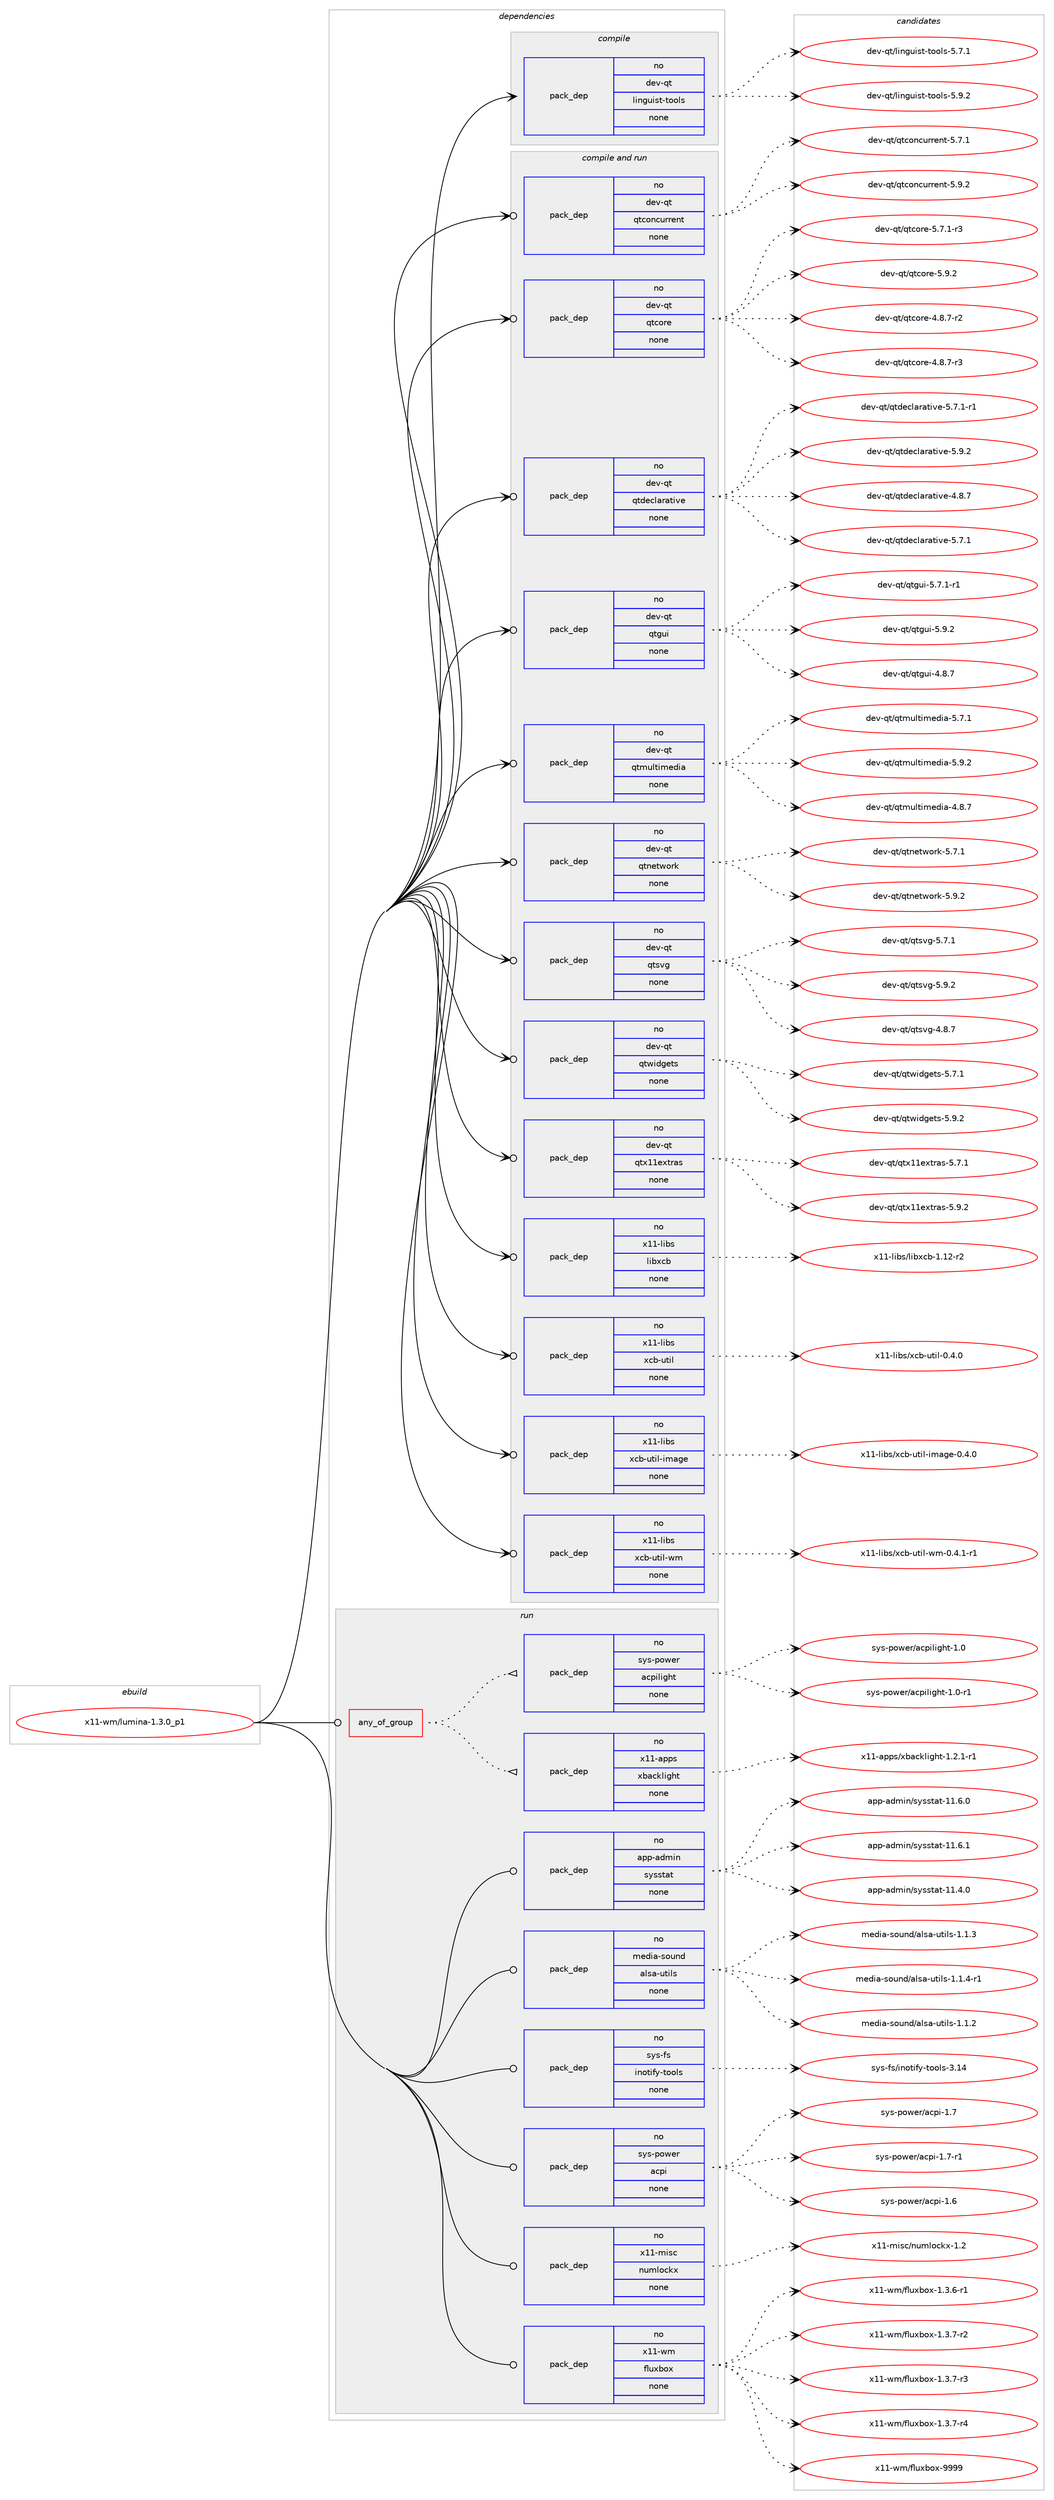 digraph prolog {

# *************
# Graph options
# *************

newrank=true;
concentrate=true;
compound=true;
graph [rankdir=LR,fontname=Helvetica,fontsize=10,ranksep=1.5];#, ranksep=2.5, nodesep=0.2];
edge  [arrowhead=vee];
node  [fontname=Helvetica,fontsize=10];

# **********
# The ebuild
# **********

subgraph cluster_leftcol {
color=gray;
rank=same;
label=<<i>ebuild</i>>;
id [label="x11-wm/lumina-1.3.0_p1", color=red, width=4, href="../x11-wm/lumina-1.3.0_p1.svg"];
}

# ****************
# The dependencies
# ****************

subgraph cluster_midcol {
color=gray;
label=<<i>dependencies</i>>;
subgraph cluster_compile {
fillcolor="#eeeeee";
style=filled;
label=<<i>compile</i>>;
subgraph pack398077 {
dependency532366 [label=<<TABLE BORDER="0" CELLBORDER="1" CELLSPACING="0" CELLPADDING="4" WIDTH="220"><TR><TD ROWSPAN="6" CELLPADDING="30">pack_dep</TD></TR><TR><TD WIDTH="110">no</TD></TR><TR><TD>dev-qt</TD></TR><TR><TD>linguist-tools</TD></TR><TR><TD>none</TD></TR><TR><TD></TD></TR></TABLE>>, shape=none, color=blue];
}
id:e -> dependency532366:w [weight=20,style="solid",arrowhead="vee"];
}
subgraph cluster_compileandrun {
fillcolor="#eeeeee";
style=filled;
label=<<i>compile and run</i>>;
subgraph pack398078 {
dependency532367 [label=<<TABLE BORDER="0" CELLBORDER="1" CELLSPACING="0" CELLPADDING="4" WIDTH="220"><TR><TD ROWSPAN="6" CELLPADDING="30">pack_dep</TD></TR><TR><TD WIDTH="110">no</TD></TR><TR><TD>dev-qt</TD></TR><TR><TD>qtconcurrent</TD></TR><TR><TD>none</TD></TR><TR><TD></TD></TR></TABLE>>, shape=none, color=blue];
}
id:e -> dependency532367:w [weight=20,style="solid",arrowhead="odotvee"];
subgraph pack398079 {
dependency532368 [label=<<TABLE BORDER="0" CELLBORDER="1" CELLSPACING="0" CELLPADDING="4" WIDTH="220"><TR><TD ROWSPAN="6" CELLPADDING="30">pack_dep</TD></TR><TR><TD WIDTH="110">no</TD></TR><TR><TD>dev-qt</TD></TR><TR><TD>qtcore</TD></TR><TR><TD>none</TD></TR><TR><TD></TD></TR></TABLE>>, shape=none, color=blue];
}
id:e -> dependency532368:w [weight=20,style="solid",arrowhead="odotvee"];
subgraph pack398080 {
dependency532369 [label=<<TABLE BORDER="0" CELLBORDER="1" CELLSPACING="0" CELLPADDING="4" WIDTH="220"><TR><TD ROWSPAN="6" CELLPADDING="30">pack_dep</TD></TR><TR><TD WIDTH="110">no</TD></TR><TR><TD>dev-qt</TD></TR><TR><TD>qtdeclarative</TD></TR><TR><TD>none</TD></TR><TR><TD></TD></TR></TABLE>>, shape=none, color=blue];
}
id:e -> dependency532369:w [weight=20,style="solid",arrowhead="odotvee"];
subgraph pack398081 {
dependency532370 [label=<<TABLE BORDER="0" CELLBORDER="1" CELLSPACING="0" CELLPADDING="4" WIDTH="220"><TR><TD ROWSPAN="6" CELLPADDING="30">pack_dep</TD></TR><TR><TD WIDTH="110">no</TD></TR><TR><TD>dev-qt</TD></TR><TR><TD>qtgui</TD></TR><TR><TD>none</TD></TR><TR><TD></TD></TR></TABLE>>, shape=none, color=blue];
}
id:e -> dependency532370:w [weight=20,style="solid",arrowhead="odotvee"];
subgraph pack398082 {
dependency532371 [label=<<TABLE BORDER="0" CELLBORDER="1" CELLSPACING="0" CELLPADDING="4" WIDTH="220"><TR><TD ROWSPAN="6" CELLPADDING="30">pack_dep</TD></TR><TR><TD WIDTH="110">no</TD></TR><TR><TD>dev-qt</TD></TR><TR><TD>qtmultimedia</TD></TR><TR><TD>none</TD></TR><TR><TD></TD></TR></TABLE>>, shape=none, color=blue];
}
id:e -> dependency532371:w [weight=20,style="solid",arrowhead="odotvee"];
subgraph pack398083 {
dependency532372 [label=<<TABLE BORDER="0" CELLBORDER="1" CELLSPACING="0" CELLPADDING="4" WIDTH="220"><TR><TD ROWSPAN="6" CELLPADDING="30">pack_dep</TD></TR><TR><TD WIDTH="110">no</TD></TR><TR><TD>dev-qt</TD></TR><TR><TD>qtnetwork</TD></TR><TR><TD>none</TD></TR><TR><TD></TD></TR></TABLE>>, shape=none, color=blue];
}
id:e -> dependency532372:w [weight=20,style="solid",arrowhead="odotvee"];
subgraph pack398084 {
dependency532373 [label=<<TABLE BORDER="0" CELLBORDER="1" CELLSPACING="0" CELLPADDING="4" WIDTH="220"><TR><TD ROWSPAN="6" CELLPADDING="30">pack_dep</TD></TR><TR><TD WIDTH="110">no</TD></TR><TR><TD>dev-qt</TD></TR><TR><TD>qtsvg</TD></TR><TR><TD>none</TD></TR><TR><TD></TD></TR></TABLE>>, shape=none, color=blue];
}
id:e -> dependency532373:w [weight=20,style="solid",arrowhead="odotvee"];
subgraph pack398085 {
dependency532374 [label=<<TABLE BORDER="0" CELLBORDER="1" CELLSPACING="0" CELLPADDING="4" WIDTH="220"><TR><TD ROWSPAN="6" CELLPADDING="30">pack_dep</TD></TR><TR><TD WIDTH="110">no</TD></TR><TR><TD>dev-qt</TD></TR><TR><TD>qtwidgets</TD></TR><TR><TD>none</TD></TR><TR><TD></TD></TR></TABLE>>, shape=none, color=blue];
}
id:e -> dependency532374:w [weight=20,style="solid",arrowhead="odotvee"];
subgraph pack398086 {
dependency532375 [label=<<TABLE BORDER="0" CELLBORDER="1" CELLSPACING="0" CELLPADDING="4" WIDTH="220"><TR><TD ROWSPAN="6" CELLPADDING="30">pack_dep</TD></TR><TR><TD WIDTH="110">no</TD></TR><TR><TD>dev-qt</TD></TR><TR><TD>qtx11extras</TD></TR><TR><TD>none</TD></TR><TR><TD></TD></TR></TABLE>>, shape=none, color=blue];
}
id:e -> dependency532375:w [weight=20,style="solid",arrowhead="odotvee"];
subgraph pack398087 {
dependency532376 [label=<<TABLE BORDER="0" CELLBORDER="1" CELLSPACING="0" CELLPADDING="4" WIDTH="220"><TR><TD ROWSPAN="6" CELLPADDING="30">pack_dep</TD></TR><TR><TD WIDTH="110">no</TD></TR><TR><TD>x11-libs</TD></TR><TR><TD>libxcb</TD></TR><TR><TD>none</TD></TR><TR><TD></TD></TR></TABLE>>, shape=none, color=blue];
}
id:e -> dependency532376:w [weight=20,style="solid",arrowhead="odotvee"];
subgraph pack398088 {
dependency532377 [label=<<TABLE BORDER="0" CELLBORDER="1" CELLSPACING="0" CELLPADDING="4" WIDTH="220"><TR><TD ROWSPAN="6" CELLPADDING="30">pack_dep</TD></TR><TR><TD WIDTH="110">no</TD></TR><TR><TD>x11-libs</TD></TR><TR><TD>xcb-util</TD></TR><TR><TD>none</TD></TR><TR><TD></TD></TR></TABLE>>, shape=none, color=blue];
}
id:e -> dependency532377:w [weight=20,style="solid",arrowhead="odotvee"];
subgraph pack398089 {
dependency532378 [label=<<TABLE BORDER="0" CELLBORDER="1" CELLSPACING="0" CELLPADDING="4" WIDTH="220"><TR><TD ROWSPAN="6" CELLPADDING="30">pack_dep</TD></TR><TR><TD WIDTH="110">no</TD></TR><TR><TD>x11-libs</TD></TR><TR><TD>xcb-util-image</TD></TR><TR><TD>none</TD></TR><TR><TD></TD></TR></TABLE>>, shape=none, color=blue];
}
id:e -> dependency532378:w [weight=20,style="solid",arrowhead="odotvee"];
subgraph pack398090 {
dependency532379 [label=<<TABLE BORDER="0" CELLBORDER="1" CELLSPACING="0" CELLPADDING="4" WIDTH="220"><TR><TD ROWSPAN="6" CELLPADDING="30">pack_dep</TD></TR><TR><TD WIDTH="110">no</TD></TR><TR><TD>x11-libs</TD></TR><TR><TD>xcb-util-wm</TD></TR><TR><TD>none</TD></TR><TR><TD></TD></TR></TABLE>>, shape=none, color=blue];
}
id:e -> dependency532379:w [weight=20,style="solid",arrowhead="odotvee"];
}
subgraph cluster_run {
fillcolor="#eeeeee";
style=filled;
label=<<i>run</i>>;
subgraph any9776 {
dependency532380 [label=<<TABLE BORDER="0" CELLBORDER="1" CELLSPACING="0" CELLPADDING="4"><TR><TD CELLPADDING="10">any_of_group</TD></TR></TABLE>>, shape=none, color=red];subgraph pack398091 {
dependency532381 [label=<<TABLE BORDER="0" CELLBORDER="1" CELLSPACING="0" CELLPADDING="4" WIDTH="220"><TR><TD ROWSPAN="6" CELLPADDING="30">pack_dep</TD></TR><TR><TD WIDTH="110">no</TD></TR><TR><TD>x11-apps</TD></TR><TR><TD>xbacklight</TD></TR><TR><TD>none</TD></TR><TR><TD></TD></TR></TABLE>>, shape=none, color=blue];
}
dependency532380:e -> dependency532381:w [weight=20,style="dotted",arrowhead="oinv"];
subgraph pack398092 {
dependency532382 [label=<<TABLE BORDER="0" CELLBORDER="1" CELLSPACING="0" CELLPADDING="4" WIDTH="220"><TR><TD ROWSPAN="6" CELLPADDING="30">pack_dep</TD></TR><TR><TD WIDTH="110">no</TD></TR><TR><TD>sys-power</TD></TR><TR><TD>acpilight</TD></TR><TR><TD>none</TD></TR><TR><TD></TD></TR></TABLE>>, shape=none, color=blue];
}
dependency532380:e -> dependency532382:w [weight=20,style="dotted",arrowhead="oinv"];
}
id:e -> dependency532380:w [weight=20,style="solid",arrowhead="odot"];
subgraph pack398093 {
dependency532383 [label=<<TABLE BORDER="0" CELLBORDER="1" CELLSPACING="0" CELLPADDING="4" WIDTH="220"><TR><TD ROWSPAN="6" CELLPADDING="30">pack_dep</TD></TR><TR><TD WIDTH="110">no</TD></TR><TR><TD>app-admin</TD></TR><TR><TD>sysstat</TD></TR><TR><TD>none</TD></TR><TR><TD></TD></TR></TABLE>>, shape=none, color=blue];
}
id:e -> dependency532383:w [weight=20,style="solid",arrowhead="odot"];
subgraph pack398094 {
dependency532384 [label=<<TABLE BORDER="0" CELLBORDER="1" CELLSPACING="0" CELLPADDING="4" WIDTH="220"><TR><TD ROWSPAN="6" CELLPADDING="30">pack_dep</TD></TR><TR><TD WIDTH="110">no</TD></TR><TR><TD>media-sound</TD></TR><TR><TD>alsa-utils</TD></TR><TR><TD>none</TD></TR><TR><TD></TD></TR></TABLE>>, shape=none, color=blue];
}
id:e -> dependency532384:w [weight=20,style="solid",arrowhead="odot"];
subgraph pack398095 {
dependency532385 [label=<<TABLE BORDER="0" CELLBORDER="1" CELLSPACING="0" CELLPADDING="4" WIDTH="220"><TR><TD ROWSPAN="6" CELLPADDING="30">pack_dep</TD></TR><TR><TD WIDTH="110">no</TD></TR><TR><TD>sys-fs</TD></TR><TR><TD>inotify-tools</TD></TR><TR><TD>none</TD></TR><TR><TD></TD></TR></TABLE>>, shape=none, color=blue];
}
id:e -> dependency532385:w [weight=20,style="solid",arrowhead="odot"];
subgraph pack398096 {
dependency532386 [label=<<TABLE BORDER="0" CELLBORDER="1" CELLSPACING="0" CELLPADDING="4" WIDTH="220"><TR><TD ROWSPAN="6" CELLPADDING="30">pack_dep</TD></TR><TR><TD WIDTH="110">no</TD></TR><TR><TD>sys-power</TD></TR><TR><TD>acpi</TD></TR><TR><TD>none</TD></TR><TR><TD></TD></TR></TABLE>>, shape=none, color=blue];
}
id:e -> dependency532386:w [weight=20,style="solid",arrowhead="odot"];
subgraph pack398097 {
dependency532387 [label=<<TABLE BORDER="0" CELLBORDER="1" CELLSPACING="0" CELLPADDING="4" WIDTH="220"><TR><TD ROWSPAN="6" CELLPADDING="30">pack_dep</TD></TR><TR><TD WIDTH="110">no</TD></TR><TR><TD>x11-misc</TD></TR><TR><TD>numlockx</TD></TR><TR><TD>none</TD></TR><TR><TD></TD></TR></TABLE>>, shape=none, color=blue];
}
id:e -> dependency532387:w [weight=20,style="solid",arrowhead="odot"];
subgraph pack398098 {
dependency532388 [label=<<TABLE BORDER="0" CELLBORDER="1" CELLSPACING="0" CELLPADDING="4" WIDTH="220"><TR><TD ROWSPAN="6" CELLPADDING="30">pack_dep</TD></TR><TR><TD WIDTH="110">no</TD></TR><TR><TD>x11-wm</TD></TR><TR><TD>fluxbox</TD></TR><TR><TD>none</TD></TR><TR><TD></TD></TR></TABLE>>, shape=none, color=blue];
}
id:e -> dependency532388:w [weight=20,style="solid",arrowhead="odot"];
}
}

# **************
# The candidates
# **************

subgraph cluster_choices {
rank=same;
color=gray;
label=<<i>candidates</i>>;

subgraph choice398077 {
color=black;
nodesep=1;
choice100101118451131164710810511010311710511511645116111111108115455346554649 [label="dev-qt/linguist-tools-5.7.1", color=red, width=4,href="../dev-qt/linguist-tools-5.7.1.svg"];
choice100101118451131164710810511010311710511511645116111111108115455346574650 [label="dev-qt/linguist-tools-5.9.2", color=red, width=4,href="../dev-qt/linguist-tools-5.9.2.svg"];
dependency532366:e -> choice100101118451131164710810511010311710511511645116111111108115455346554649:w [style=dotted,weight="100"];
dependency532366:e -> choice100101118451131164710810511010311710511511645116111111108115455346574650:w [style=dotted,weight="100"];
}
subgraph choice398078 {
color=black;
nodesep=1;
choice10010111845113116471131169911111099117114114101110116455346554649 [label="dev-qt/qtconcurrent-5.7.1", color=red, width=4,href="../dev-qt/qtconcurrent-5.7.1.svg"];
choice10010111845113116471131169911111099117114114101110116455346574650 [label="dev-qt/qtconcurrent-5.9.2", color=red, width=4,href="../dev-qt/qtconcurrent-5.9.2.svg"];
dependency532367:e -> choice10010111845113116471131169911111099117114114101110116455346554649:w [style=dotted,weight="100"];
dependency532367:e -> choice10010111845113116471131169911111099117114114101110116455346574650:w [style=dotted,weight="100"];
}
subgraph choice398079 {
color=black;
nodesep=1;
choice1001011184511311647113116991111141014552465646554511450 [label="dev-qt/qtcore-4.8.7-r2", color=red, width=4,href="../dev-qt/qtcore-4.8.7-r2.svg"];
choice1001011184511311647113116991111141014552465646554511451 [label="dev-qt/qtcore-4.8.7-r3", color=red, width=4,href="../dev-qt/qtcore-4.8.7-r3.svg"];
choice1001011184511311647113116991111141014553465546494511451 [label="dev-qt/qtcore-5.7.1-r3", color=red, width=4,href="../dev-qt/qtcore-5.7.1-r3.svg"];
choice100101118451131164711311699111114101455346574650 [label="dev-qt/qtcore-5.9.2", color=red, width=4,href="../dev-qt/qtcore-5.9.2.svg"];
dependency532368:e -> choice1001011184511311647113116991111141014552465646554511450:w [style=dotted,weight="100"];
dependency532368:e -> choice1001011184511311647113116991111141014552465646554511451:w [style=dotted,weight="100"];
dependency532368:e -> choice1001011184511311647113116991111141014553465546494511451:w [style=dotted,weight="100"];
dependency532368:e -> choice100101118451131164711311699111114101455346574650:w [style=dotted,weight="100"];
}
subgraph choice398080 {
color=black;
nodesep=1;
choice1001011184511311647113116100101991089711497116105118101455246564655 [label="dev-qt/qtdeclarative-4.8.7", color=red, width=4,href="../dev-qt/qtdeclarative-4.8.7.svg"];
choice1001011184511311647113116100101991089711497116105118101455346554649 [label="dev-qt/qtdeclarative-5.7.1", color=red, width=4,href="../dev-qt/qtdeclarative-5.7.1.svg"];
choice10010111845113116471131161001019910897114971161051181014553465546494511449 [label="dev-qt/qtdeclarative-5.7.1-r1", color=red, width=4,href="../dev-qt/qtdeclarative-5.7.1-r1.svg"];
choice1001011184511311647113116100101991089711497116105118101455346574650 [label="dev-qt/qtdeclarative-5.9.2", color=red, width=4,href="../dev-qt/qtdeclarative-5.9.2.svg"];
dependency532369:e -> choice1001011184511311647113116100101991089711497116105118101455246564655:w [style=dotted,weight="100"];
dependency532369:e -> choice1001011184511311647113116100101991089711497116105118101455346554649:w [style=dotted,weight="100"];
dependency532369:e -> choice10010111845113116471131161001019910897114971161051181014553465546494511449:w [style=dotted,weight="100"];
dependency532369:e -> choice1001011184511311647113116100101991089711497116105118101455346574650:w [style=dotted,weight="100"];
}
subgraph choice398081 {
color=black;
nodesep=1;
choice1001011184511311647113116103117105455246564655 [label="dev-qt/qtgui-4.8.7", color=red, width=4,href="../dev-qt/qtgui-4.8.7.svg"];
choice10010111845113116471131161031171054553465546494511449 [label="dev-qt/qtgui-5.7.1-r1", color=red, width=4,href="../dev-qt/qtgui-5.7.1-r1.svg"];
choice1001011184511311647113116103117105455346574650 [label="dev-qt/qtgui-5.9.2", color=red, width=4,href="../dev-qt/qtgui-5.9.2.svg"];
dependency532370:e -> choice1001011184511311647113116103117105455246564655:w [style=dotted,weight="100"];
dependency532370:e -> choice10010111845113116471131161031171054553465546494511449:w [style=dotted,weight="100"];
dependency532370:e -> choice1001011184511311647113116103117105455346574650:w [style=dotted,weight="100"];
}
subgraph choice398082 {
color=black;
nodesep=1;
choice100101118451131164711311610911710811610510910110010597455246564655 [label="dev-qt/qtmultimedia-4.8.7", color=red, width=4,href="../dev-qt/qtmultimedia-4.8.7.svg"];
choice100101118451131164711311610911710811610510910110010597455346554649 [label="dev-qt/qtmultimedia-5.7.1", color=red, width=4,href="../dev-qt/qtmultimedia-5.7.1.svg"];
choice100101118451131164711311610911710811610510910110010597455346574650 [label="dev-qt/qtmultimedia-5.9.2", color=red, width=4,href="../dev-qt/qtmultimedia-5.9.2.svg"];
dependency532371:e -> choice100101118451131164711311610911710811610510910110010597455246564655:w [style=dotted,weight="100"];
dependency532371:e -> choice100101118451131164711311610911710811610510910110010597455346554649:w [style=dotted,weight="100"];
dependency532371:e -> choice100101118451131164711311610911710811610510910110010597455346574650:w [style=dotted,weight="100"];
}
subgraph choice398083 {
color=black;
nodesep=1;
choice1001011184511311647113116110101116119111114107455346554649 [label="dev-qt/qtnetwork-5.7.1", color=red, width=4,href="../dev-qt/qtnetwork-5.7.1.svg"];
choice1001011184511311647113116110101116119111114107455346574650 [label="dev-qt/qtnetwork-5.9.2", color=red, width=4,href="../dev-qt/qtnetwork-5.9.2.svg"];
dependency532372:e -> choice1001011184511311647113116110101116119111114107455346554649:w [style=dotted,weight="100"];
dependency532372:e -> choice1001011184511311647113116110101116119111114107455346574650:w [style=dotted,weight="100"];
}
subgraph choice398084 {
color=black;
nodesep=1;
choice1001011184511311647113116115118103455246564655 [label="dev-qt/qtsvg-4.8.7", color=red, width=4,href="../dev-qt/qtsvg-4.8.7.svg"];
choice1001011184511311647113116115118103455346554649 [label="dev-qt/qtsvg-5.7.1", color=red, width=4,href="../dev-qt/qtsvg-5.7.1.svg"];
choice1001011184511311647113116115118103455346574650 [label="dev-qt/qtsvg-5.9.2", color=red, width=4,href="../dev-qt/qtsvg-5.9.2.svg"];
dependency532373:e -> choice1001011184511311647113116115118103455246564655:w [style=dotted,weight="100"];
dependency532373:e -> choice1001011184511311647113116115118103455346554649:w [style=dotted,weight="100"];
dependency532373:e -> choice1001011184511311647113116115118103455346574650:w [style=dotted,weight="100"];
}
subgraph choice398085 {
color=black;
nodesep=1;
choice1001011184511311647113116119105100103101116115455346554649 [label="dev-qt/qtwidgets-5.7.1", color=red, width=4,href="../dev-qt/qtwidgets-5.7.1.svg"];
choice1001011184511311647113116119105100103101116115455346574650 [label="dev-qt/qtwidgets-5.9.2", color=red, width=4,href="../dev-qt/qtwidgets-5.9.2.svg"];
dependency532374:e -> choice1001011184511311647113116119105100103101116115455346554649:w [style=dotted,weight="100"];
dependency532374:e -> choice1001011184511311647113116119105100103101116115455346574650:w [style=dotted,weight="100"];
}
subgraph choice398086 {
color=black;
nodesep=1;
choice1001011184511311647113116120494910112011611497115455346554649 [label="dev-qt/qtx11extras-5.7.1", color=red, width=4,href="../dev-qt/qtx11extras-5.7.1.svg"];
choice1001011184511311647113116120494910112011611497115455346574650 [label="dev-qt/qtx11extras-5.9.2", color=red, width=4,href="../dev-qt/qtx11extras-5.9.2.svg"];
dependency532375:e -> choice1001011184511311647113116120494910112011611497115455346554649:w [style=dotted,weight="100"];
dependency532375:e -> choice1001011184511311647113116120494910112011611497115455346574650:w [style=dotted,weight="100"];
}
subgraph choice398087 {
color=black;
nodesep=1;
choice120494945108105981154710810598120999845494649504511450 [label="x11-libs/libxcb-1.12-r2", color=red, width=4,href="../x11-libs/libxcb-1.12-r2.svg"];
dependency532376:e -> choice120494945108105981154710810598120999845494649504511450:w [style=dotted,weight="100"];
}
subgraph choice398088 {
color=black;
nodesep=1;
choice1204949451081059811547120999845117116105108454846524648 [label="x11-libs/xcb-util-0.4.0", color=red, width=4,href="../x11-libs/xcb-util-0.4.0.svg"];
dependency532377:e -> choice1204949451081059811547120999845117116105108454846524648:w [style=dotted,weight="100"];
}
subgraph choice398089 {
color=black;
nodesep=1;
choice12049494510810598115471209998451171161051084510510997103101454846524648 [label="x11-libs/xcb-util-image-0.4.0", color=red, width=4,href="../x11-libs/xcb-util-image-0.4.0.svg"];
dependency532378:e -> choice12049494510810598115471209998451171161051084510510997103101454846524648:w [style=dotted,weight="100"];
}
subgraph choice398090 {
color=black;
nodesep=1;
choice1204949451081059811547120999845117116105108451191094548465246494511449 [label="x11-libs/xcb-util-wm-0.4.1-r1", color=red, width=4,href="../x11-libs/xcb-util-wm-0.4.1-r1.svg"];
dependency532379:e -> choice1204949451081059811547120999845117116105108451191094548465246494511449:w [style=dotted,weight="100"];
}
subgraph choice398091 {
color=black;
nodesep=1;
choice12049494597112112115471209897991071081051031041164549465046494511449 [label="x11-apps/xbacklight-1.2.1-r1", color=red, width=4,href="../x11-apps/xbacklight-1.2.1-r1.svg"];
dependency532381:e -> choice12049494597112112115471209897991071081051031041164549465046494511449:w [style=dotted,weight="100"];
}
subgraph choice398092 {
color=black;
nodesep=1;
choice1151211154511211111910111447979911210510810510310411645494648 [label="sys-power/acpilight-1.0", color=red, width=4,href="../sys-power/acpilight-1.0.svg"];
choice11512111545112111119101114479799112105108105103104116454946484511449 [label="sys-power/acpilight-1.0-r1", color=red, width=4,href="../sys-power/acpilight-1.0-r1.svg"];
dependency532382:e -> choice1151211154511211111910111447979911210510810510310411645494648:w [style=dotted,weight="100"];
dependency532382:e -> choice11512111545112111119101114479799112105108105103104116454946484511449:w [style=dotted,weight="100"];
}
subgraph choice398093 {
color=black;
nodesep=1;
choice971121124597100109105110471151211151151169711645494946524648 [label="app-admin/sysstat-11.4.0", color=red, width=4,href="../app-admin/sysstat-11.4.0.svg"];
choice971121124597100109105110471151211151151169711645494946544648 [label="app-admin/sysstat-11.6.0", color=red, width=4,href="../app-admin/sysstat-11.6.0.svg"];
choice971121124597100109105110471151211151151169711645494946544649 [label="app-admin/sysstat-11.6.1", color=red, width=4,href="../app-admin/sysstat-11.6.1.svg"];
dependency532383:e -> choice971121124597100109105110471151211151151169711645494946524648:w [style=dotted,weight="100"];
dependency532383:e -> choice971121124597100109105110471151211151151169711645494946544648:w [style=dotted,weight="100"];
dependency532383:e -> choice971121124597100109105110471151211151151169711645494946544649:w [style=dotted,weight="100"];
}
subgraph choice398094 {
color=black;
nodesep=1;
choice109101100105974511511111711010047971081159745117116105108115454946494650 [label="media-sound/alsa-utils-1.1.2", color=red, width=4,href="../media-sound/alsa-utils-1.1.2.svg"];
choice109101100105974511511111711010047971081159745117116105108115454946494651 [label="media-sound/alsa-utils-1.1.3", color=red, width=4,href="../media-sound/alsa-utils-1.1.3.svg"];
choice1091011001059745115111117110100479710811597451171161051081154549464946524511449 [label="media-sound/alsa-utils-1.1.4-r1", color=red, width=4,href="../media-sound/alsa-utils-1.1.4-r1.svg"];
dependency532384:e -> choice109101100105974511511111711010047971081159745117116105108115454946494650:w [style=dotted,weight="100"];
dependency532384:e -> choice109101100105974511511111711010047971081159745117116105108115454946494651:w [style=dotted,weight="100"];
dependency532384:e -> choice1091011001059745115111117110100479710811597451171161051081154549464946524511449:w [style=dotted,weight="100"];
}
subgraph choice398095 {
color=black;
nodesep=1;
choice1151211154510211547105110111116105102121451161111111081154551464952 [label="sys-fs/inotify-tools-3.14", color=red, width=4,href="../sys-fs/inotify-tools-3.14.svg"];
dependency532385:e -> choice1151211154510211547105110111116105102121451161111111081154551464952:w [style=dotted,weight="100"];
}
subgraph choice398096 {
color=black;
nodesep=1;
choice1151211154511211111910111447979911210545494654 [label="sys-power/acpi-1.6", color=red, width=4,href="../sys-power/acpi-1.6.svg"];
choice1151211154511211111910111447979911210545494655 [label="sys-power/acpi-1.7", color=red, width=4,href="../sys-power/acpi-1.7.svg"];
choice11512111545112111119101114479799112105454946554511449 [label="sys-power/acpi-1.7-r1", color=red, width=4,href="../sys-power/acpi-1.7-r1.svg"];
dependency532386:e -> choice1151211154511211111910111447979911210545494654:w [style=dotted,weight="100"];
dependency532386:e -> choice1151211154511211111910111447979911210545494655:w [style=dotted,weight="100"];
dependency532386:e -> choice11512111545112111119101114479799112105454946554511449:w [style=dotted,weight="100"];
}
subgraph choice398097 {
color=black;
nodesep=1;
choice12049494510910511599471101171091081119910712045494650 [label="x11-misc/numlockx-1.2", color=red, width=4,href="../x11-misc/numlockx-1.2.svg"];
dependency532387:e -> choice12049494510910511599471101171091081119910712045494650:w [style=dotted,weight="100"];
}
subgraph choice398098 {
color=black;
nodesep=1;
choice12049494511910947102108117120981111204549465146544511449 [label="x11-wm/fluxbox-1.3.6-r1", color=red, width=4,href="../x11-wm/fluxbox-1.3.6-r1.svg"];
choice12049494511910947102108117120981111204549465146554511450 [label="x11-wm/fluxbox-1.3.7-r2", color=red, width=4,href="../x11-wm/fluxbox-1.3.7-r2.svg"];
choice12049494511910947102108117120981111204549465146554511451 [label="x11-wm/fluxbox-1.3.7-r3", color=red, width=4,href="../x11-wm/fluxbox-1.3.7-r3.svg"];
choice12049494511910947102108117120981111204549465146554511452 [label="x11-wm/fluxbox-1.3.7-r4", color=red, width=4,href="../x11-wm/fluxbox-1.3.7-r4.svg"];
choice12049494511910947102108117120981111204557575757 [label="x11-wm/fluxbox-9999", color=red, width=4,href="../x11-wm/fluxbox-9999.svg"];
dependency532388:e -> choice12049494511910947102108117120981111204549465146544511449:w [style=dotted,weight="100"];
dependency532388:e -> choice12049494511910947102108117120981111204549465146554511450:w [style=dotted,weight="100"];
dependency532388:e -> choice12049494511910947102108117120981111204549465146554511451:w [style=dotted,weight="100"];
dependency532388:e -> choice12049494511910947102108117120981111204549465146554511452:w [style=dotted,weight="100"];
dependency532388:e -> choice12049494511910947102108117120981111204557575757:w [style=dotted,weight="100"];
}
}

}
